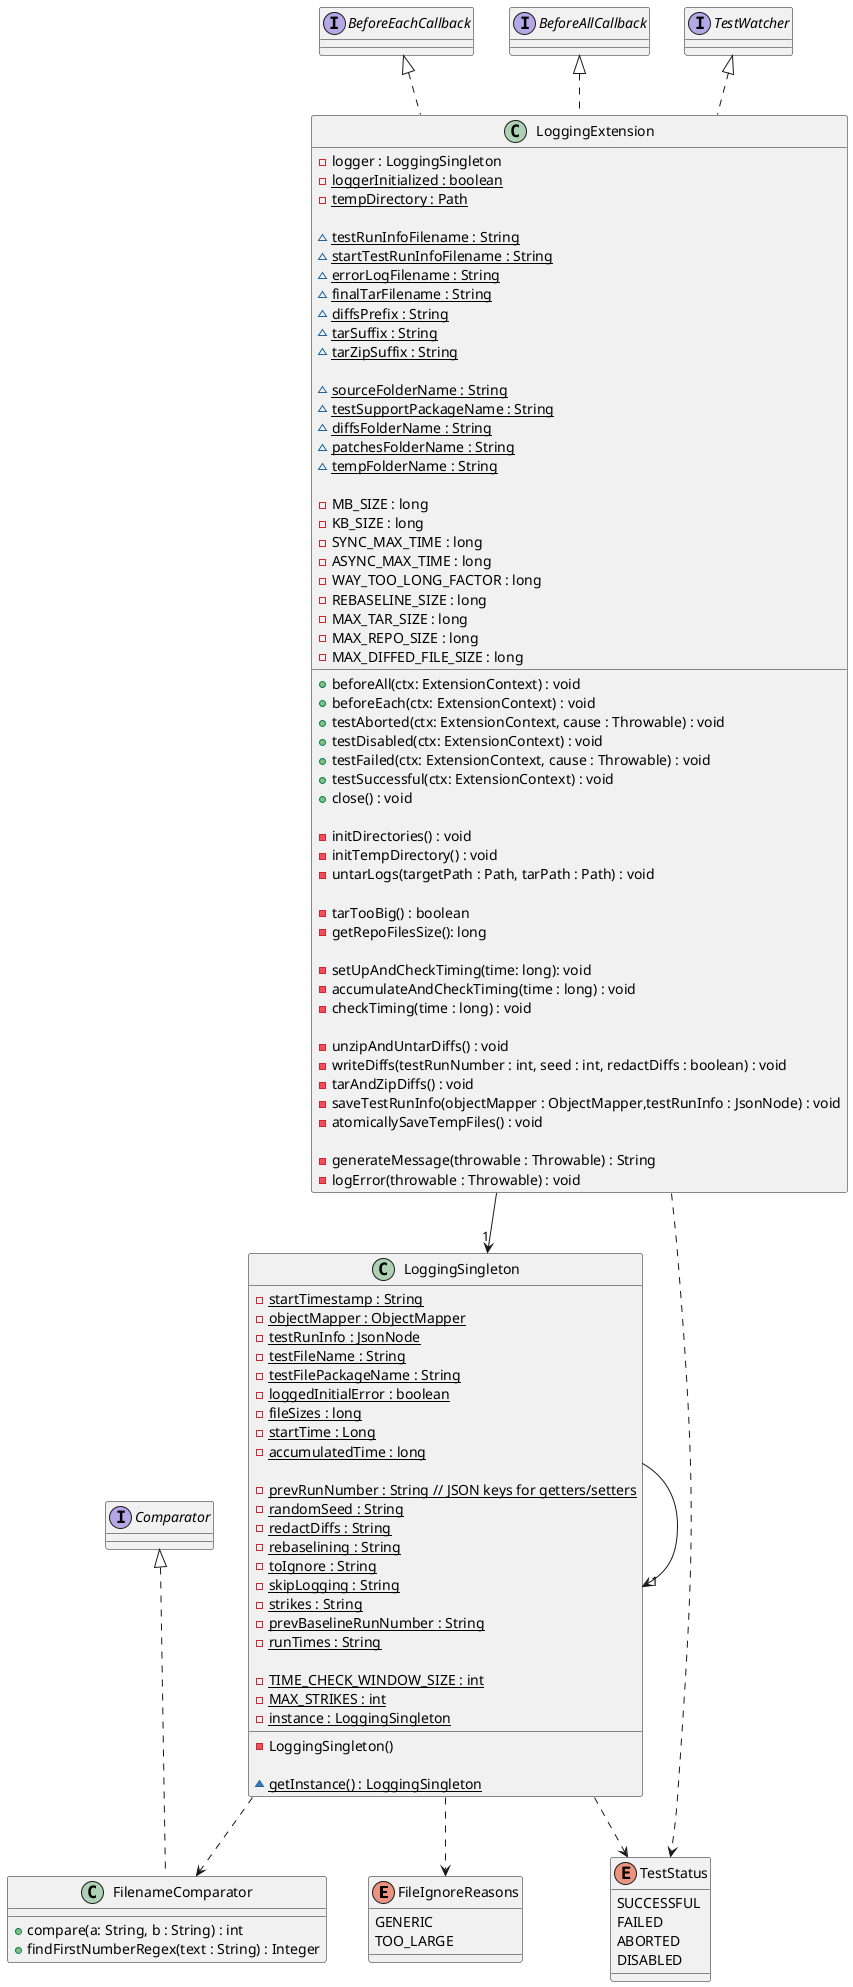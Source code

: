 @startuml

enum FileIgnoreReasons {
  GENERIC
  TOO_LARGE
}
enum TestStatus {
  SUCCESSFUL
  FAILED
  ABORTED
  DISABLED
}

class LoggingExtension {
- logger : LoggingSingleton
- loggerInitialized : boolean {static}
- tempDirectory : Path {static}

~ testRunInfoFilename : String {static}
~ startTestRunInfoFilename : String {static}
~ errorLogFilename : String {static}
~ finalTarFilename : String {static}
~ diffsPrefix : String {static}
~ tarSuffix : String {static}
~ tarZipSuffix : String {static}

~ sourceFolderName : String {static}
~ testSupportPackageName : String {static}
~ diffsFolderName : String {static}
~ patchesFolderName : String {static}
~ tempFolderName : String {static}

- MB_SIZE : long
- KB_SIZE : long
- SYNC_MAX_TIME : long
- ASYNC_MAX_TIME : long
- WAY_TOO_LONG_FACTOR : long
- REBASELINE_SIZE : long
- MAX_TAR_SIZE : long
- MAX_REPO_SIZE : long
- MAX_DIFFED_FILE_SIZE : long

  + beforeAll(ctx: ExtensionContext) : void
  + beforeEach(ctx: ExtensionContext) : void
  + testAborted(ctx: ExtensionContext, cause : Throwable) : void
  + testDisabled(ctx: ExtensionContext) : void
  + testFailed(ctx: ExtensionContext, cause : Throwable) : void
  + testSuccessful(ctx: ExtensionContext) : void
  + close() : void

  - initDirectories() : void
  - initTempDirectory() : void
  - untarLogs(targetPath : Path, tarPath : Path) : void

  - tarTooBig() : boolean
  - getRepoFilesSize(): long

  - setUpAndCheckTiming(time: long): void
  - accumulateAndCheckTiming(time : long) : void
  - checkTiming(time : long) : void

  - unzipAndUntarDiffs() : void
  - writeDiffs(testRunNumber : int, seed : int, redactDiffs : boolean) : void
  - tarAndZipDiffs() : void
  - saveTestRunInfo(objectMapper : ObjectMapper,testRunInfo : JsonNode) : void
  - atomicallySaveTempFiles() : void

  - generateMessage(throwable : Throwable) : String
  - logError(throwable : Throwable) : void
}

class LoggingSingleton {
  - {static} startTimestamp : String
  - {static} objectMapper : ObjectMapper
  - {static} testRunInfo : JsonNode
  - {static} testFileName : String
  - {static} testFilePackageName : String
  - {static} loggedInitialError : boolean
  - {static} fileSizes : long
  - {static} startTime : Long
  - {static} accumulatedTime : long

  - {static} prevRunNumber : String // JSON keys for getters/setters
  - {static} randomSeed : String
  - {static} redactDiffs : String
  - {static} rebaselining : String
  - {static} toIgnore : String
  - {static} skipLogging : String
  - {static} strikes : String
  - {static} prevBaselineRunNumber : String
  - {static} runTimes : String

  - {static} TIME_CHECK_WINDOW_SIZE : int
  - {static} MAX_STRIKES : int
  - {static} instance : LoggingSingleton

  - LoggingSingleton()

  ~ {static} getInstance() : LoggingSingleton
}

' ===== FilenameComparator =====
class FilenameComparator {
  + compare(a: String, b : String) : int
  + findFirstNumberRegex(text : String) : Integer
}
interface Comparator

interface TestWatcher
interface BeforeAllCallback
interface BeforeEachCallback

LoggingExtension .u.|> TestWatcher
LoggingExtension .u.|> BeforeAllCallback
LoggingExtension .u.|> BeforeEachCallback
LoggingExtension --> "1" LoggingSingleton
LoggingExtension ..> TestStatus

FilenameComparator .u.|> Comparator

LoggingSingleton --> "1" LoggingSingleton
LoggingSingleton ..> TestStatus
LoggingSingleton ..> FilenameComparator
LoggingSingleton ..> FileIgnoreReasons

@enduml